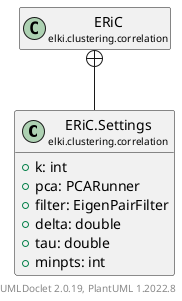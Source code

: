 @startuml
    remove .*\.(Instance|Par|Parameterizer|Factory)$
    set namespaceSeparator none
    hide empty fields
    hide empty methods

    class "<size:14>ERiC.Settings\n<size:10>elki.clustering.correlation" as elki.clustering.correlation.ERiC.Settings [[ERiC.Settings.html]] {
        +k: int
        +pca: PCARunner
        +filter: EigenPairFilter
        +delta: double
        +tau: double
        +minpts: int
    }

    class "<size:14>ERiC\n<size:10>elki.clustering.correlation" as elki.clustering.correlation.ERiC [[ERiC.html]]

    elki.clustering.correlation.ERiC +-- elki.clustering.correlation.ERiC.Settings

    center footer UMLDoclet 2.0.19, PlantUML 1.2022.8
@enduml
